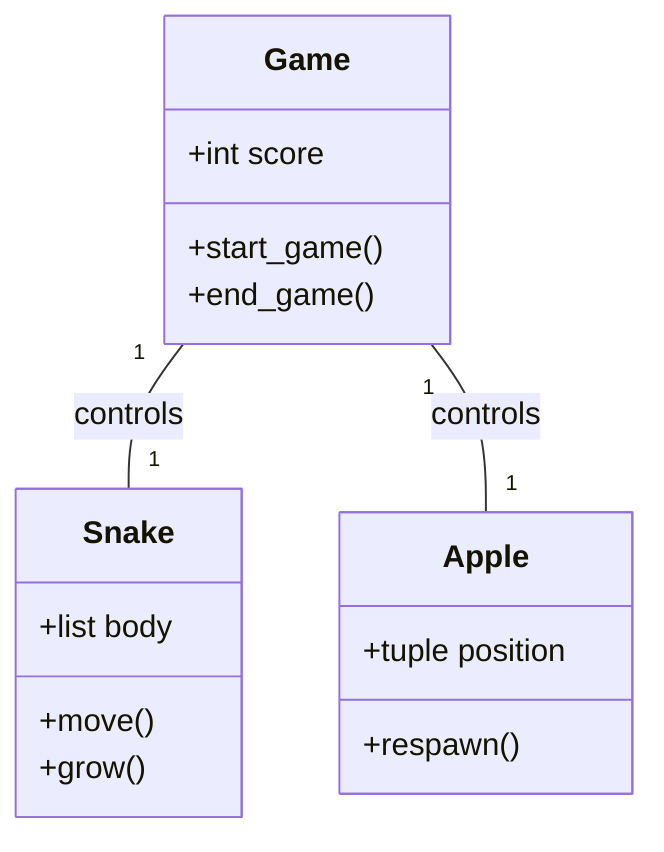 classDiagram
        class Game{
            +int score
            +start_game()
            +end_game()
        }
        class Snake{
            +list body
            +move()
            +grow()
        }
        class Apple{
            +tuple position
            +respawn()
        }
        Game "1" -- "1" Snake: controls
        Game "1" -- "1" Apple: controls